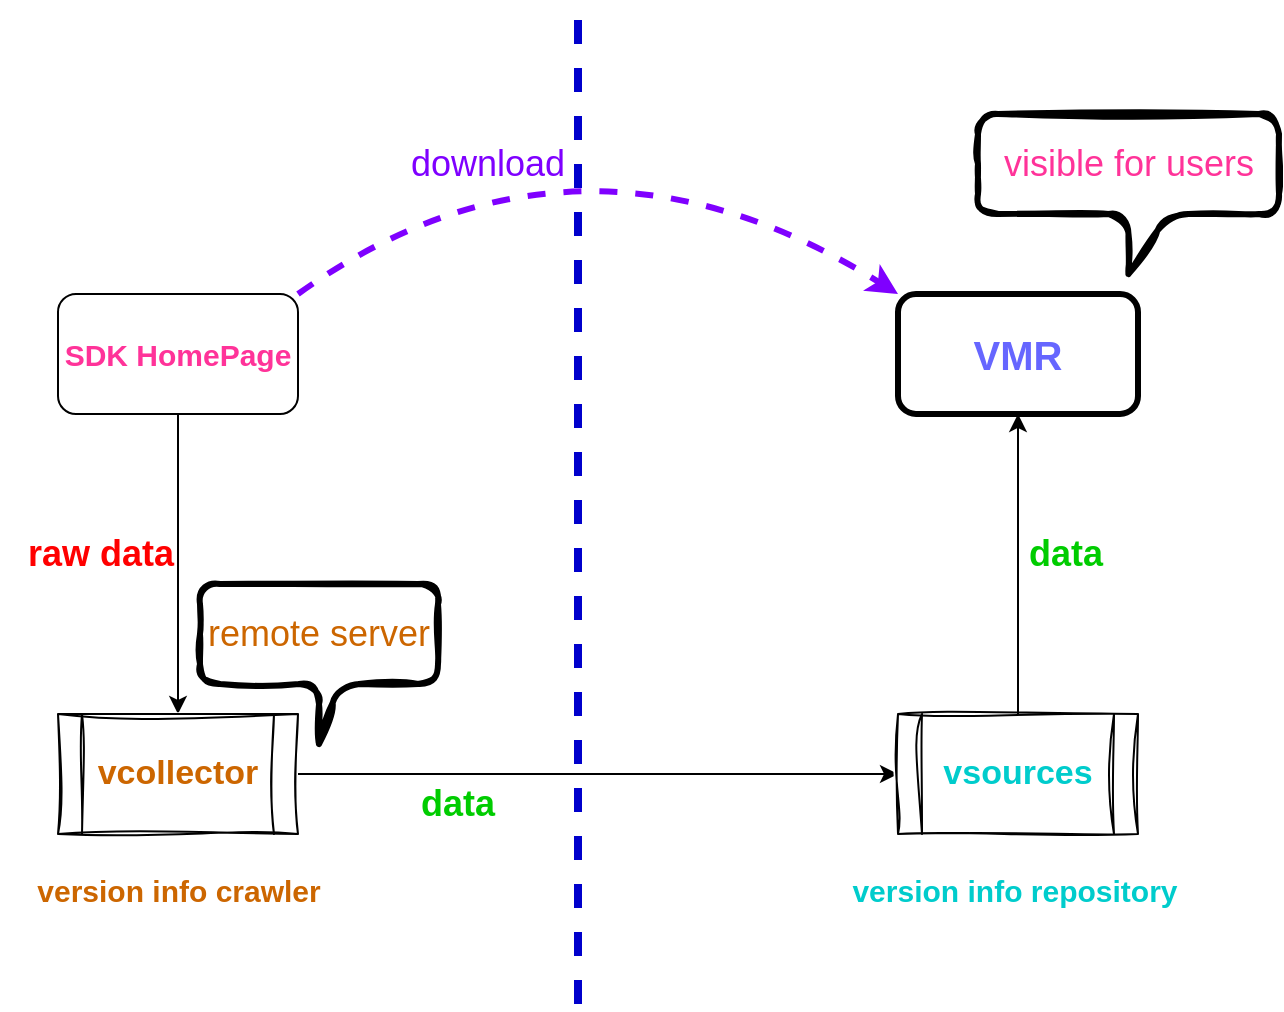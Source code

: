 <mxfile>
    <diagram id="RU9ZvM7rPk6GQyhjreyc" name="Page-1">
        <mxGraphModel dx="1192" dy="1013" grid="1" gridSize="10" guides="1" tooltips="1" connect="1" arrows="1" fold="1" page="1" pageScale="1" pageWidth="850" pageHeight="1100" math="0" shadow="0">
            <root>
                <mxCell id="0"/>
                <mxCell id="1" parent="0"/>
                <mxCell id="4" style="edgeStyle=none;html=1;entryX=0.5;entryY=0;entryDx=0;entryDy=0;" edge="1" parent="1" source="2" target="3">
                    <mxGeometry relative="1" as="geometry"/>
                </mxCell>
                <mxCell id="2" value="SDK HomePage" style="rounded=1;whiteSpace=wrap;html=1;fontStyle=1;fontSize=15;fontColor=#FF3399;" vertex="1" parent="1">
                    <mxGeometry x="130" y="240" width="120" height="60" as="geometry"/>
                </mxCell>
                <mxCell id="6" style="edgeStyle=none;html=1;entryX=0;entryY=0.5;entryDx=0;entryDy=0;" edge="1" parent="1" source="3" target="5">
                    <mxGeometry relative="1" as="geometry"/>
                </mxCell>
                <mxCell id="3" value="vcollector" style="shape=process;whiteSpace=wrap;html=1;backgroundOutline=1;fontColor=#CC6600;fontStyle=1;fontSize=17;glass=0;sketch=1;curveFitting=1;jiggle=2;" vertex="1" parent="1">
                    <mxGeometry x="130" y="450" width="120" height="60" as="geometry"/>
                </mxCell>
                <mxCell id="8" style="edgeStyle=none;html=1;entryX=0.5;entryY=1;entryDx=0;entryDy=0;" edge="1" parent="1" source="5" target="7">
                    <mxGeometry relative="1" as="geometry"/>
                </mxCell>
                <mxCell id="5" value="vsources" style="shape=process;whiteSpace=wrap;html=1;backgroundOutline=1;fontColor=#00CCCC;fontStyle=1;fontSize=17;sketch=1;curveFitting=1;jiggle=2;" vertex="1" parent="1">
                    <mxGeometry x="550" y="450" width="120" height="60" as="geometry"/>
                </mxCell>
                <mxCell id="7" value="VMR" style="rounded=1;whiteSpace=wrap;html=1;fontSize=20;fontStyle=1;fontColor=#6666FF;strokeWidth=3;" vertex="1" parent="1">
                    <mxGeometry x="550" y="240" width="120" height="60" as="geometry"/>
                </mxCell>
                <mxCell id="9" value="raw data" style="text;html=1;align=center;verticalAlign=middle;resizable=0;points=[];autosize=1;strokeColor=none;fillColor=none;fontStyle=1;fontColor=#FF0000;fontSize=18;" vertex="1" parent="1">
                    <mxGeometry x="101" y="350" width="100" height="40" as="geometry"/>
                </mxCell>
                <mxCell id="13" value="data" style="text;html=1;strokeColor=none;fillColor=none;align=center;verticalAlign=middle;whiteSpace=wrap;rounded=0;fontColor=#00CC00;fontStyle=1;fontSize=18;" vertex="1" parent="1">
                    <mxGeometry x="300" y="480" width="60" height="30" as="geometry"/>
                </mxCell>
                <mxCell id="14" value="data" style="text;html=1;strokeColor=none;fillColor=none;align=center;verticalAlign=middle;whiteSpace=wrap;rounded=0;fontColor=#00CC00;fontStyle=1;fontSize=18;" vertex="1" parent="1">
                    <mxGeometry x="604" y="355" width="60" height="30" as="geometry"/>
                </mxCell>
                <mxCell id="15" value="" style="endArrow=none;dashed=1;html=1;fontColor=#00CC00;spacing=2;fontSize=12;strokeWidth=4;strokeColor=#0000CC;" edge="1" parent="1">
                    <mxGeometry width="50" height="50" relative="1" as="geometry">
                        <mxPoint x="390" y="595" as="sourcePoint"/>
                        <mxPoint x="390" y="95" as="targetPoint"/>
                    </mxGeometry>
                </mxCell>
                <mxCell id="16" value="version info crawler" style="text;html=1;strokeColor=none;fillColor=none;align=center;verticalAlign=middle;whiteSpace=wrap;rounded=0;fontColor=#CC6600;fontStyle=1;fontSize=15;" vertex="1" parent="1">
                    <mxGeometry x="107.5" y="510" width="165" height="55" as="geometry"/>
                </mxCell>
                <mxCell id="17" value="&lt;font color=&quot;#00cccc&quot;&gt;version info repository&lt;/font&gt;" style="text;html=1;strokeColor=none;fillColor=none;align=center;verticalAlign=middle;whiteSpace=wrap;rounded=0;fontColor=#FFFF00;fontStyle=1;fontSize=15;" vertex="1" parent="1">
                    <mxGeometry x="525.5" y="510" width="165" height="55" as="geometry"/>
                </mxCell>
                <mxCell id="19" value="" style="endArrow=classic;html=1;fontSize=15;fontColor=#FF3399;entryX=0;entryY=0;entryDx=0;entryDy=0;exitX=1;exitY=0;exitDx=0;exitDy=0;curved=1;dashed=1;strokeWidth=3;strokeColor=#7F00FF;" edge="1" parent="1" source="2" target="7">
                    <mxGeometry width="50" height="50" relative="1" as="geometry">
                        <mxPoint x="200" y="240" as="sourcePoint"/>
                        <mxPoint x="250" y="190" as="targetPoint"/>
                        <Array as="points">
                            <mxPoint x="390" y="140"/>
                        </Array>
                    </mxGeometry>
                </mxCell>
                <mxCell id="20" value="download" style="text;html=1;strokeColor=none;fillColor=none;align=center;verticalAlign=middle;whiteSpace=wrap;rounded=0;fontSize=18;fontColor=#7F00FF;" vertex="1" parent="1">
                    <mxGeometry x="285" y="160" width="120" height="30" as="geometry"/>
                </mxCell>
                <mxCell id="23" value="visible for users" style="shape=callout;whiteSpace=wrap;html=1;perimeter=calloutPerimeter;rounded=1;glass=0;sketch=1;strokeWidth=3;fontSize=18;fontColor=#FF3399;" vertex="1" parent="1">
                    <mxGeometry x="590" y="150" width="150.5" height="80" as="geometry"/>
                </mxCell>
                <mxCell id="24" value="remote server" style="shape=callout;whiteSpace=wrap;html=1;perimeter=calloutPerimeter;rounded=1;glass=0;sketch=1;strokeWidth=3;fontSize=18;fontColor=#CC6600;base=10;" vertex="1" parent="1">
                    <mxGeometry x="201" y="385" width="119" height="80" as="geometry"/>
                </mxCell>
            </root>
        </mxGraphModel>
    </diagram>
</mxfile>